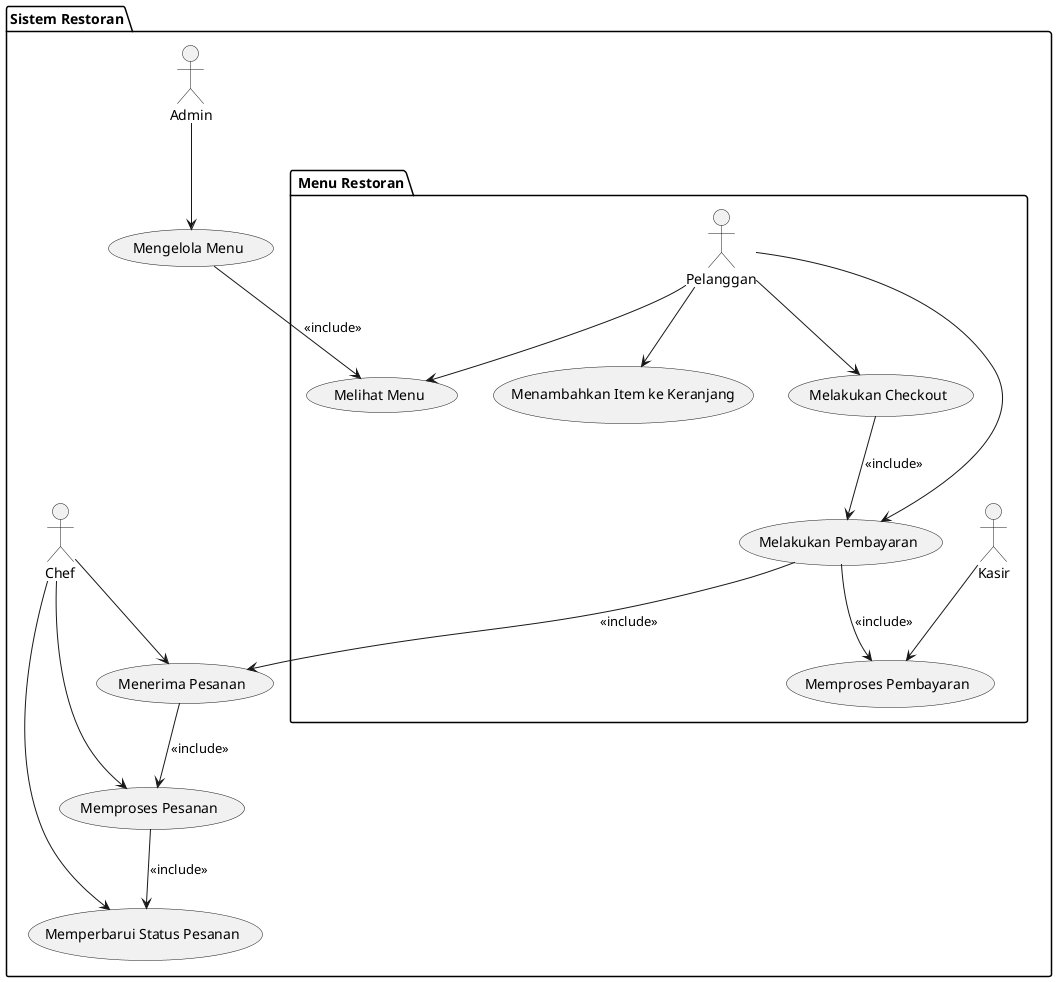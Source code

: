 @startuml
package "Sistem Restoran" {

    package " Menu Restoran" {
        actor Pelanggan
        usecase "Melihat Menu" as UC_MelihatMenu
        usecase "Menambahkan Item ke Keranjang" as UC_TambahKeranjang
        usecase "Melakukan Checkout" as UC_Checkout
        usecase "Melakukan Pembayaran" as UC_Pembayaran
    
        actor Kasir
        usecase "Memproses Pembayaran" as UC_ProsesPembayaran
    }

    actor Admin
    usecase "Mengelola Menu" as UC_KelolaMenu

    actor Chef
    usecase "Menerima Pesanan" as UC_TerimaPesanan
    usecase "Memproses Pesanan" as UC_ProsesPesanan
    usecase "Memperbarui Status Pesanan" as UC_StatusPesanan

}

' Hubungan Fungsi Pelanggan
Pelanggan --> UC_MelihatMenu
Pelanggan --> UC_TambahKeranjang
Pelanggan --> UC_Checkout
Pelanggan --> UC_Pembayaran

' Hubungan Fungsi Kasir
Kasir --> UC_ProsesPembayaran

' Hubungan Fungsi Admin
Admin --> UC_KelolaMenu
UC_KelolaMenu --> UC_MelihatMenu : <<include>>

' Hubungan Fungsi Chef
Chef --> UC_TerimaPesanan
Chef --> UC_ProsesPesanan
Chef --> UC_StatusPesanan

' Include Relationships
UC_Checkout --> UC_Pembayaran : <<include>>
UC_Pembayaran --> UC_TerimaPesanan : <<include>>
UC_TerimaPesanan --> UC_ProsesPesanan : <<include>>
UC_ProsesPesanan --> UC_StatusPesanan : <<include>>
UC_Pembayaran --> UC_ProsesPembayaran : <<include>>
@enduml
